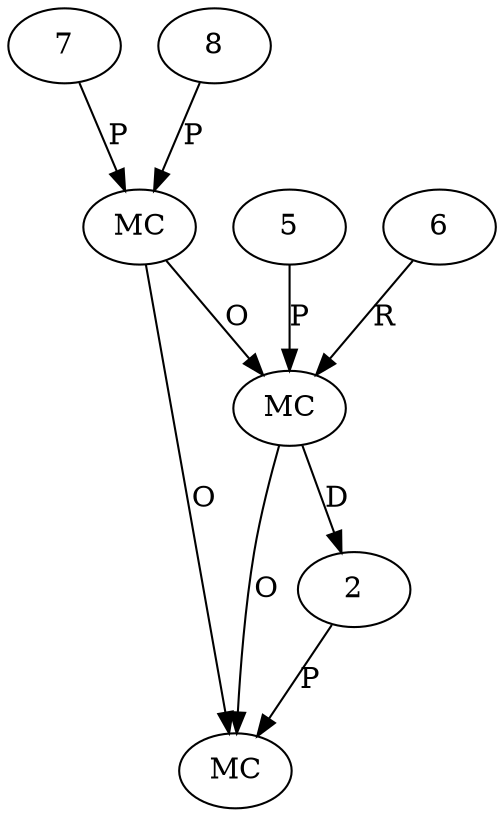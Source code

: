 digraph "AUG" {

  1 [ label="MC" s="readStream()" t="Utils" l="86" ];
  2 [ t="InputStream" n="dummy_" ];
  3 [ label="MC" s="getResourceAsStream()" t="Class" l="86" ];
  4 [ label="MC" s="copyToTempFile()" t="Utils" l="83" ];
  5 [ t="String" v="/testdata/fragment-wibble.txt" ];
  6 [ t="Class" v="null" n="TestStandaloneLibrary.class" ];
  7 [ t="String" v="testdata/org.eclipse.equinox.ds-1.4.0.jar" ];
  8 [ t="String" v="testdata/jcip-annotations.jar" ];
  2 -> 1 [ label="P" ];
  4 -> 1 [ label="O" ];
  3 -> 1 [ label="O" ];
  3 -> 2 [ label="D" ];
  6 -> 3 [ label="R" ];
  4 -> 3 [ label="O" ];
  5 -> 3 [ label="P" ];
  8 -> 4 [ label="P" ];
  7 -> 4 [ label="P" ];
}
